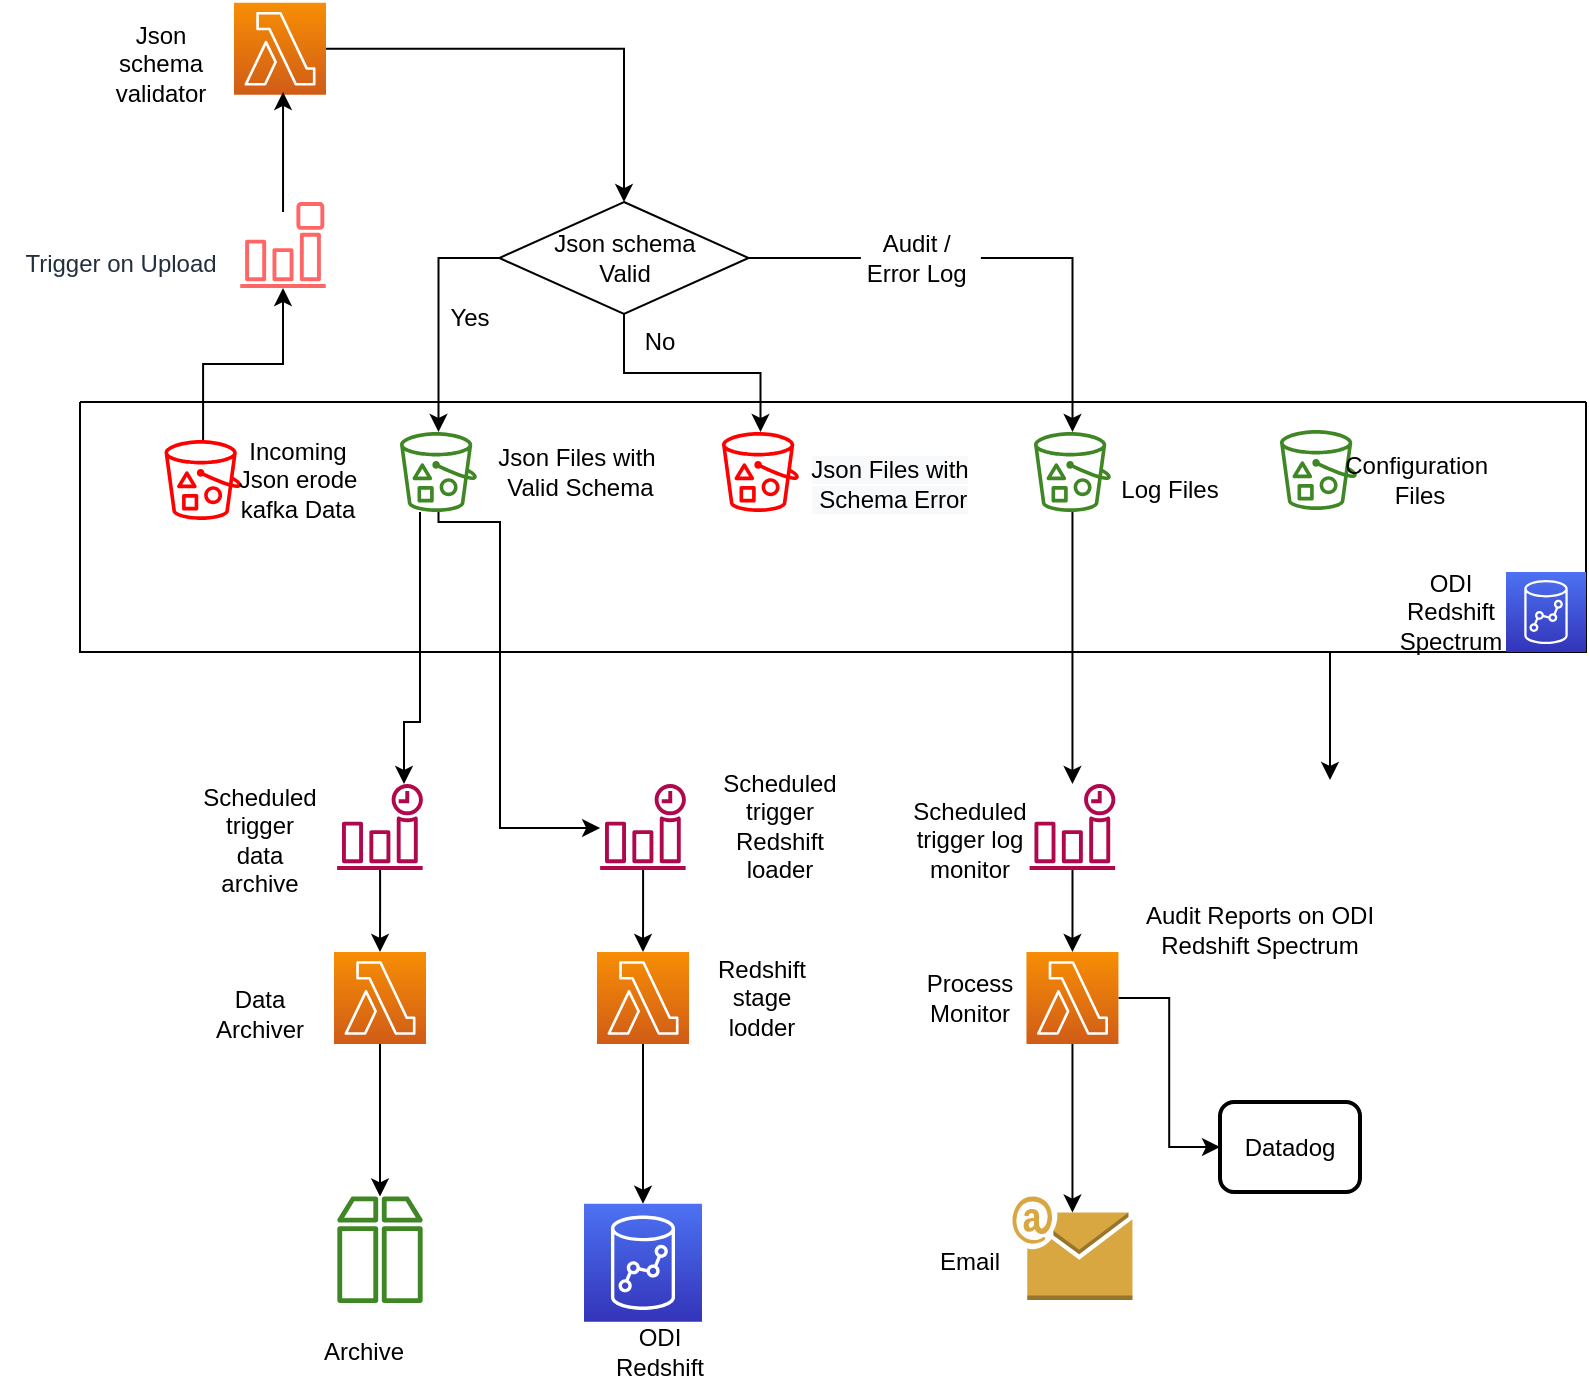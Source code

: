 <mxfile version="20.2.3" type="device"><diagram id="C5RBs43oDa-KdzZeNtuy" name="Page-1"><mxGraphModel dx="2462" dy="814" grid="1" gridSize="10" guides="1" tooltips="1" connect="1" arrows="1" fold="1" page="1" pageScale="1" pageWidth="827" pageHeight="1169" math="0" shadow="0"><root><mxCell id="WIyWlLk6GJQsqaUBKTNV-0"/><mxCell id="WIyWlLk6GJQsqaUBKTNV-1" parent="WIyWlLk6GJQsqaUBKTNV-0"/><mxCell id="R3NY8TkVznoUC756_b3V-5" value="" style="sketch=0;points=[[0,0,0],[0.25,0,0],[0.5,0,0],[0.75,0,0],[1,0,0],[0,1,0],[0.25,1,0],[0.5,1,0],[0.75,1,0],[1,1,0],[0,0.25,0],[0,0.5,0],[0,0.75,0],[1,0.25,0],[1,0.5,0],[1,0.75,0]];outlineConnect=0;fontColor=#232F3E;gradientColor=#4D72F3;gradientDirection=north;fillColor=#3334B9;strokeColor=#ffffff;dashed=0;verticalLabelPosition=bottom;verticalAlign=top;align=center;html=1;fontSize=12;fontStyle=0;aspect=fixed;shape=mxgraph.aws4.resourceIcon;resIcon=mxgraph.aws4.redshift;" parent="WIyWlLk6GJQsqaUBKTNV-1" vertex="1"><mxGeometry x="-511" y="716.87" width="59" height="59" as="geometry"/></mxCell><mxCell id="R3NY8TkVznoUC756_b3V-124" style="edgeStyle=orthogonalEdgeStyle;rounded=0;orthogonalLoop=1;jettySize=auto;html=1;" parent="WIyWlLk6GJQsqaUBKTNV-1" source="R3NY8TkVznoUC756_b3V-7" target="R3NY8TkVznoUC756_b3V-13" edge="1"><mxGeometry relative="1" as="geometry"/></mxCell><mxCell id="R3NY8TkVznoUC756_b3V-7" value="" style="sketch=0;points=[[0,0,0],[0.25,0,0],[0.5,0,0],[0.75,0,0],[1,0,0],[0,1,0],[0.25,1,0],[0.5,1,0],[0.75,1,0],[1,1,0],[0,0.25,0],[0,0.5,0],[0,0.75,0],[1,0.25,0],[1,0.5,0],[1,0.75,0]];outlineConnect=0;fontColor=#232F3E;gradientColor=#F78E04;gradientDirection=north;fillColor=#D05C17;strokeColor=#ffffff;dashed=0;verticalLabelPosition=bottom;verticalAlign=top;align=center;html=1;fontSize=12;fontStyle=0;aspect=fixed;shape=mxgraph.aws4.resourceIcon;resIcon=mxgraph.aws4.lambda;" parent="WIyWlLk6GJQsqaUBKTNV-1" vertex="1"><mxGeometry x="-686" y="116.38" width="46" height="46" as="geometry"/></mxCell><mxCell id="R3NY8TkVznoUC756_b3V-123" style="edgeStyle=orthogonalEdgeStyle;rounded=0;orthogonalLoop=1;jettySize=auto;html=1;entryX=0.533;entryY=0.861;entryDx=0;entryDy=0;entryPerimeter=0;" parent="WIyWlLk6GJQsqaUBKTNV-1" edge="1"><mxGeometry relative="1" as="geometry"><mxPoint x="-661.482" y="221" as="sourcePoint"/><mxPoint x="-661.482" y="160.986" as="targetPoint"/></mxGeometry></mxCell><mxCell id="R3NY8TkVznoUC756_b3V-9" value="" style="sketch=0;outlineConnect=0;fontColor=#232F3E;gradientColor=none;fillColor=#FF6666;strokeColor=none;dashed=0;verticalLabelPosition=bottom;verticalAlign=top;align=center;html=1;fontSize=12;fontStyle=0;aspect=fixed;pointerEvents=1;shape=mxgraph.aws4.event_event_based;" parent="WIyWlLk6GJQsqaUBKTNV-1" vertex="1"><mxGeometry x="-683" y="216" width="43" height="43" as="geometry"/></mxCell><mxCell id="R3NY8TkVznoUC756_b3V-130" style="edgeStyle=orthogonalEdgeStyle;rounded=0;orthogonalLoop=1;jettySize=auto;html=1;entryX=0.5;entryY=0;entryDx=0;entryDy=0;entryPerimeter=0;" parent="WIyWlLk6GJQsqaUBKTNV-1" source="R3NY8TkVznoUC756_b3V-11" target="R3NY8TkVznoUC756_b3V-106" edge="1"><mxGeometry relative="1" as="geometry"/></mxCell><mxCell id="R3NY8TkVznoUC756_b3V-11" value="" style="sketch=0;outlineConnect=0;fontColor=#232F3E;gradientColor=none;fillColor=#B0084D;strokeColor=none;dashed=0;verticalLabelPosition=bottom;verticalAlign=top;align=center;html=1;fontSize=12;fontStyle=0;aspect=fixed;pointerEvents=1;shape=mxgraph.aws4.event_time_based;" parent="WIyWlLk6GJQsqaUBKTNV-1" vertex="1"><mxGeometry x="-503" y="507" width="43" height="43" as="geometry"/></mxCell><mxCell id="R3NY8TkVznoUC756_b3V-120" style="edgeStyle=orthogonalEdgeStyle;rounded=0;orthogonalLoop=1;jettySize=auto;html=1;" parent="WIyWlLk6GJQsqaUBKTNV-1" source="R3NY8TkVznoUC756_b3V-13" target="R3NY8TkVznoUC756_b3V-98" edge="1"><mxGeometry relative="1" as="geometry"/></mxCell><mxCell id="R3NY8TkVznoUC756_b3V-121" style="edgeStyle=orthogonalEdgeStyle;rounded=0;orthogonalLoop=1;jettySize=auto;html=1;" parent="WIyWlLk6GJQsqaUBKTNV-1" source="R3NY8TkVznoUC756_b3V-13" target="R3NY8TkVznoUC756_b3V-99" edge="1"><mxGeometry relative="1" as="geometry"/></mxCell><mxCell id="R3NY8TkVznoUC756_b3V-142" style="edgeStyle=orthogonalEdgeStyle;rounded=0;orthogonalLoop=1;jettySize=auto;html=1;startArrow=none;" parent="WIyWlLk6GJQsqaUBKTNV-1" source="R3NY8TkVznoUC756_b3V-33" target="R3NY8TkVznoUC756_b3V-102" edge="1"><mxGeometry relative="1" as="geometry"/></mxCell><mxCell id="R3NY8TkVznoUC756_b3V-13" value="Json schema &lt;br&gt;Valid" style="rhombus;whiteSpace=wrap;html=1;" parent="WIyWlLk6GJQsqaUBKTNV-1" vertex="1"><mxGeometry x="-553.32" y="216" width="124.63" height="56" as="geometry"/></mxCell><mxCell id="R3NY8TkVznoUC756_b3V-22" value="Yes" style="text;html=1;strokeColor=none;fillColor=none;align=center;verticalAlign=middle;whiteSpace=wrap;rounded=0;" parent="WIyWlLk6GJQsqaUBKTNV-1" vertex="1"><mxGeometry x="-603" y="259" width="70" height="30" as="geometry"/></mxCell><mxCell id="R3NY8TkVznoUC756_b3V-40" value="&lt;span style=&quot;color: rgb(35, 47, 62);&quot;&gt;Trigger on Upload&lt;/span&gt;" style="text;html=1;align=center;verticalAlign=middle;resizable=0;points=[];autosize=1;strokeColor=none;fillColor=none;" parent="WIyWlLk6GJQsqaUBKTNV-1" vertex="1"><mxGeometry x="-803" y="232" width="120" height="30" as="geometry"/></mxCell><mxCell id="R3NY8TkVznoUC756_b3V-46" value="" style="sketch=0;outlineConnect=0;fontColor=#232F3E;gradientColor=none;fillColor=#3F8624;strokeColor=none;dashed=0;verticalLabelPosition=bottom;verticalAlign=top;align=center;html=1;fontSize=12;fontStyle=0;aspect=fixed;pointerEvents=1;shape=mxgraph.aws4.archive;" parent="WIyWlLk6GJQsqaUBKTNV-1" vertex="1"><mxGeometry x="-634.5" y="713.25" width="43" height="53.24" as="geometry"/></mxCell><mxCell id="R3NY8TkVznoUC756_b3V-51" value="" style="outlineConnect=0;dashed=0;verticalLabelPosition=bottom;verticalAlign=top;align=center;html=1;shape=mxgraph.aws3.email;fillColor=#D9A741;gradientColor=none;" parent="WIyWlLk6GJQsqaUBKTNV-1" vertex="1"><mxGeometry x="-296.77" y="713.25" width="60" height="51.75" as="geometry"/></mxCell><mxCell id="R3NY8TkVznoUC756_b3V-148" style="edgeStyle=orthogonalEdgeStyle;rounded=0;orthogonalLoop=1;jettySize=auto;html=1;entryX=0.75;entryY=0;entryDx=0;entryDy=0;" parent="WIyWlLk6GJQsqaUBKTNV-1" source="R3NY8TkVznoUC756_b3V-55" target="R3NY8TkVznoUC756_b3V-114" edge="1"><mxGeometry relative="1" as="geometry"><Array as="points"><mxPoint x="-138" y="496"/><mxPoint x="-138" y="496"/></Array></mxGeometry></mxCell><mxCell id="R3NY8TkVznoUC756_b3V-55" value="" style="swimlane;startSize=0;" parent="WIyWlLk6GJQsqaUBKTNV-1" vertex="1"><mxGeometry x="-763" y="316" width="753" height="125" as="geometry"><mxRectangle x="140" y="40" width="50" height="40" as="alternateBounds"/></mxGeometry></mxCell><mxCell id="R3NY8TkVznoUC756_b3V-4" value="" style="sketch=0;points=[[0,0,0],[0.25,0,0],[0.5,0,0],[0.75,0,0],[1,0,0],[0,1,0],[0.25,1,0],[0.5,1,0],[0.75,1,0],[1,1,0],[0,0.25,0],[0,0.5,0],[0,0.75,0],[1,0.25,0],[1,0.5,0],[1,0.75,0]];outlineConnect=0;fontColor=#232F3E;gradientColor=#4D72F3;gradientDirection=north;fillColor=#3334B9;strokeColor=#ffffff;dashed=0;verticalLabelPosition=bottom;verticalAlign=top;align=center;html=1;fontSize=12;fontStyle=0;aspect=fixed;shape=mxgraph.aws4.resourceIcon;resIcon=mxgraph.aws4.redshift;" parent="R3NY8TkVznoUC756_b3V-55" vertex="1"><mxGeometry x="713" y="85" width="40" height="40" as="geometry"/></mxCell><mxCell id="R3NY8TkVznoUC756_b3V-0" value="" style="sketch=0;outlineConnect=0;fontColor=#232F3E;gradientColor=none;fillColor=#FF0000;strokeColor=none;dashed=0;verticalLabelPosition=bottom;verticalAlign=top;align=center;html=1;fontSize=12;fontStyle=0;aspect=fixed;pointerEvents=1;shape=mxgraph.aws4.bucket_with_objects;" parent="R3NY8TkVznoUC756_b3V-55" vertex="1"><mxGeometry x="42.27" y="19" width="38.46" height="40" as="geometry"/></mxCell><mxCell id="R3NY8TkVznoUC756_b3V-39" value="Incoming Json erode kafka Data" style="text;html=1;strokeColor=none;fillColor=none;align=center;verticalAlign=middle;whiteSpace=wrap;rounded=0;" parent="R3NY8TkVznoUC756_b3V-55" vertex="1"><mxGeometry x="70" y="24" width="78" height="30" as="geometry"/></mxCell><mxCell id="R3NY8TkVznoUC756_b3V-37" value="Json Files with&lt;br&gt;&amp;nbsp;Valid Schema" style="text;html=1;align=center;verticalAlign=middle;resizable=0;points=[];autosize=1;strokeColor=none;fillColor=none;" parent="R3NY8TkVznoUC756_b3V-55" vertex="1"><mxGeometry x="198.46" y="15" width="100" height="40" as="geometry"/></mxCell><mxCell id="R3NY8TkVznoUC756_b3V-70" value="&lt;br&gt;&lt;span style=&quot;color: rgb(0, 0, 0); font-family: Helvetica; font-size: 12px; font-style: normal; font-variant-ligatures: normal; font-variant-caps: normal; font-weight: 400; letter-spacing: normal; orphans: 2; text-align: center; text-indent: 0px; text-transform: none; widows: 2; word-spacing: 0px; -webkit-text-stroke-width: 0px; background-color: rgb(248, 249, 250); text-decoration-thickness: initial; text-decoration-style: initial; text-decoration-color: initial; float: none; display: inline !important;&quot;&gt;Json Files with&lt;/span&gt;&lt;br style=&quot;color: rgb(0, 0, 0); font-family: Helvetica; font-size: 12px; font-style: normal; font-variant-ligatures: normal; font-variant-caps: normal; font-weight: 400; letter-spacing: normal; orphans: 2; text-align: center; text-indent: 0px; text-transform: none; widows: 2; word-spacing: 0px; -webkit-text-stroke-width: 0px; background-color: rgb(248, 249, 250); text-decoration-thickness: initial; text-decoration-style: initial; text-decoration-color: initial;&quot;&gt;&lt;span style=&quot;color: rgb(0, 0, 0); font-family: Helvetica; font-size: 12px; font-style: normal; font-variant-ligatures: normal; font-variant-caps: normal; font-weight: 400; letter-spacing: normal; orphans: 2; text-align: center; text-indent: 0px; text-transform: none; widows: 2; word-spacing: 0px; -webkit-text-stroke-width: 0px; background-color: rgb(248, 249, 250); text-decoration-thickness: initial; text-decoration-style: initial; text-decoration-color: initial; float: none; display: inline !important;&quot;&gt;&amp;nbsp;Schema Error&lt;/span&gt;&lt;br&gt;" style="text;html=1;strokeColor=none;fillColor=none;align=center;verticalAlign=middle;whiteSpace=wrap;rounded=0;" parent="R3NY8TkVznoUC756_b3V-55" vertex="1"><mxGeometry x="360.46" y="9" width="90" height="50" as="geometry"/></mxCell><mxCell id="R3NY8TkVznoUC756_b3V-98" value="" style="sketch=0;outlineConnect=0;fontColor=#232F3E;gradientColor=none;fillColor=#3F8624;strokeColor=none;dashed=0;verticalLabelPosition=bottom;verticalAlign=top;align=center;html=1;fontSize=12;fontStyle=0;aspect=fixed;pointerEvents=1;shape=mxgraph.aws4.bucket_with_objects;" parent="R3NY8TkVznoUC756_b3V-55" vertex="1"><mxGeometry x="160" y="15" width="38.46" height="40" as="geometry"/></mxCell><mxCell id="R3NY8TkVznoUC756_b3V-99" value="" style="sketch=0;outlineConnect=0;fontColor=#232F3E;gradientColor=none;fillColor=#FF0000;strokeColor=none;dashed=0;verticalLabelPosition=bottom;verticalAlign=top;align=center;html=1;fontSize=12;fontStyle=0;aspect=fixed;pointerEvents=1;shape=mxgraph.aws4.bucket_with_objects;" parent="R3NY8TkVznoUC756_b3V-55" vertex="1"><mxGeometry x="321" y="15" width="38.46" height="40" as="geometry"/></mxCell><mxCell id="R3NY8TkVznoUC756_b3V-101" value="" style="sketch=0;outlineConnect=0;fontColor=#232F3E;gradientColor=none;fillColor=#3F8624;strokeColor=none;dashed=0;verticalLabelPosition=bottom;verticalAlign=top;align=center;html=1;fontSize=12;fontStyle=0;aspect=fixed;pointerEvents=1;shape=mxgraph.aws4.bucket_with_objects;" parent="R3NY8TkVznoUC756_b3V-55" vertex="1"><mxGeometry x="600" y="14" width="38.46" height="40" as="geometry"/></mxCell><mxCell id="R3NY8TkVznoUC756_b3V-102" value="" style="sketch=0;outlineConnect=0;fontColor=#232F3E;gradientColor=none;fillColor=#3F8624;strokeColor=none;dashed=0;verticalLabelPosition=bottom;verticalAlign=top;align=center;html=1;fontSize=12;fontStyle=0;aspect=fixed;pointerEvents=1;shape=mxgraph.aws4.bucket_with_objects;" parent="R3NY8TkVznoUC756_b3V-55" vertex="1"><mxGeometry x="477" y="15" width="38.46" height="40" as="geometry"/></mxCell><mxCell id="R3NY8TkVznoUC756_b3V-38" value="&lt;span style=&quot;color: rgba(0, 0, 0, 0); font-family: monospace; font-size: 0px; text-align: start;&quot;&gt;%3CmxGraphModel%3E%3Croot%3E%3CmxCell%20id%3D%220%22%2F%3E%3CmxCell%20id%3D%221%22%20parent%3D%220%22%2F%3E%3CmxCell%20id%3D%222%22%20value%3D%22Log%20Files%22%20style%3D%22text%3Bhtml%3D1%3BstrokeColor%3Dnone%3BfillColor%3Dnone%3Balign%3Dcenter%3BverticalAlign%3Dmiddle%3BwhiteSpace%3Dwrap%3Brounded%3D0%3B%22%20vertex%3D%221%22%20parent%3D%221%22%3E%3CmxGeometry%20x%3D%2245%22%20y%3D%22615%22%20width%3D%2260%22%20height%3D%2230%22%20as%3D%22geometry%22%2F%3E%3C%2FmxCell%3E%3C%2Froot%3E%3C%2FmxGraphModel%3E&lt;/span&gt;" style="text;html=1;strokeColor=none;fillColor=none;align=center;verticalAlign=middle;whiteSpace=wrap;rounded=0;" parent="R3NY8TkVznoUC756_b3V-55" vertex="1"><mxGeometry x="527" y="25" width="60" height="30" as="geometry"/></mxCell><mxCell id="R3NY8TkVznoUC756_b3V-140" value="Configuration&amp;nbsp;&lt;br&gt;Files&lt;br&gt;" style="text;html=1;strokeColor=none;fillColor=none;align=center;verticalAlign=middle;whiteSpace=wrap;rounded=0;" parent="R3NY8TkVznoUC756_b3V-55" vertex="1"><mxGeometry x="640" y="24" width="60" height="30" as="geometry"/></mxCell><mxCell id="R3NY8TkVznoUC756_b3V-141" value="Log Files" style="text;html=1;strokeColor=none;fillColor=none;align=center;verticalAlign=middle;whiteSpace=wrap;rounded=0;" parent="R3NY8TkVznoUC756_b3V-55" vertex="1"><mxGeometry x="515.46" y="29" width="60" height="30" as="geometry"/></mxCell><mxCell id="R3NY8TkVznoUC756_b3V-71" value="ODI Redshift&lt;br&gt;Spectrum" style="text;html=1;strokeColor=none;fillColor=none;align=center;verticalAlign=middle;whiteSpace=wrap;rounded=0;" parent="R3NY8TkVznoUC756_b3V-55" vertex="1"><mxGeometry x="657.54" y="90" width="55.46" height="30" as="geometry"/></mxCell><mxCell id="R3NY8TkVznoUC756_b3V-62" value="Scheduled trigger&lt;br&gt;Redshift loader" style="text;html=1;strokeColor=none;fillColor=none;align=center;verticalAlign=middle;whiteSpace=wrap;rounded=0;" parent="WIyWlLk6GJQsqaUBKTNV-1" vertex="1"><mxGeometry x="-443" y="523.5" width="60" height="8" as="geometry"/></mxCell><mxCell id="R3NY8TkVznoUC756_b3V-63" value="Scheduled trigger&lt;br&gt;data archive" style="text;html=1;strokeColor=none;fillColor=none;align=center;verticalAlign=middle;whiteSpace=wrap;rounded=0;" parent="WIyWlLk6GJQsqaUBKTNV-1" vertex="1"><mxGeometry x="-703" y="520" width="60" height="30" as="geometry"/></mxCell><mxCell id="R3NY8TkVznoUC756_b3V-68" value="Json schema validator&lt;br&gt;" style="text;html=1;strokeColor=none;fillColor=none;align=center;verticalAlign=middle;whiteSpace=wrap;rounded=0;" parent="WIyWlLk6GJQsqaUBKTNV-1" vertex="1"><mxGeometry x="-753" y="132.38" width="61" height="30" as="geometry"/></mxCell><mxCell id="R3NY8TkVznoUC756_b3V-72" value="Email" style="text;html=1;strokeColor=none;fillColor=none;align=center;verticalAlign=middle;whiteSpace=wrap;rounded=0;" parent="WIyWlLk6GJQsqaUBKTNV-1" vertex="1"><mxGeometry x="-333.02" y="731.37" width="29.5" height="30" as="geometry"/></mxCell><mxCell id="R3NY8TkVznoUC756_b3V-74" value="ODI Redshift&lt;br&gt;" style="text;html=1;strokeColor=none;fillColor=none;align=center;verticalAlign=middle;whiteSpace=wrap;rounded=0;" parent="WIyWlLk6GJQsqaUBKTNV-1" vertex="1"><mxGeometry x="-503" y="776" width="60" height="30" as="geometry"/></mxCell><mxCell id="R3NY8TkVznoUC756_b3V-100" value="No" style="text;html=1;strokeColor=none;fillColor=none;align=center;verticalAlign=middle;whiteSpace=wrap;rounded=0;" parent="WIyWlLk6GJQsqaUBKTNV-1" vertex="1"><mxGeometry x="-508" y="271" width="70" height="30" as="geometry"/></mxCell><mxCell id="R3NY8TkVznoUC756_b3V-128" style="edgeStyle=orthogonalEdgeStyle;rounded=0;orthogonalLoop=1;jettySize=auto;html=1;" parent="WIyWlLk6GJQsqaUBKTNV-1" source="R3NY8TkVznoUC756_b3V-104" target="R3NY8TkVznoUC756_b3V-105" edge="1"><mxGeometry relative="1" as="geometry"/></mxCell><mxCell id="R3NY8TkVznoUC756_b3V-104" value="" style="sketch=0;outlineConnect=0;fontColor=#232F3E;gradientColor=none;fillColor=#B0084D;strokeColor=none;dashed=0;verticalLabelPosition=bottom;verticalAlign=top;align=center;html=1;fontSize=12;fontStyle=0;aspect=fixed;pointerEvents=1;shape=mxgraph.aws4.event_time_based;" parent="WIyWlLk6GJQsqaUBKTNV-1" vertex="1"><mxGeometry x="-634.5" y="507" width="43" height="43" as="geometry"/></mxCell><mxCell id="R3NY8TkVznoUC756_b3V-129" style="edgeStyle=orthogonalEdgeStyle;rounded=0;orthogonalLoop=1;jettySize=auto;html=1;" parent="WIyWlLk6GJQsqaUBKTNV-1" source="R3NY8TkVznoUC756_b3V-105" target="R3NY8TkVznoUC756_b3V-46" edge="1"><mxGeometry relative="1" as="geometry"/></mxCell><mxCell id="R3NY8TkVznoUC756_b3V-105" value="" style="sketch=0;points=[[0,0,0],[0.25,0,0],[0.5,0,0],[0.75,0,0],[1,0,0],[0,1,0],[0.25,1,0],[0.5,1,0],[0.75,1,0],[1,1,0],[0,0.25,0],[0,0.5,0],[0,0.75,0],[1,0.25,0],[1,0.5,0],[1,0.75,0]];outlineConnect=0;fontColor=#232F3E;gradientColor=#F78E04;gradientDirection=north;fillColor=#D05C17;strokeColor=#ffffff;dashed=0;verticalLabelPosition=bottom;verticalAlign=top;align=center;html=1;fontSize=12;fontStyle=0;aspect=fixed;shape=mxgraph.aws4.resourceIcon;resIcon=mxgraph.aws4.lambda;" parent="WIyWlLk6GJQsqaUBKTNV-1" vertex="1"><mxGeometry x="-636" y="591" width="46" height="46" as="geometry"/></mxCell><mxCell id="R3NY8TkVznoUC756_b3V-133" style="edgeStyle=orthogonalEdgeStyle;rounded=0;orthogonalLoop=1;jettySize=auto;html=1;entryX=0.5;entryY=0;entryDx=0;entryDy=0;entryPerimeter=0;" parent="WIyWlLk6GJQsqaUBKTNV-1" source="R3NY8TkVznoUC756_b3V-106" target="R3NY8TkVznoUC756_b3V-5" edge="1"><mxGeometry relative="1" as="geometry"/></mxCell><mxCell id="R3NY8TkVznoUC756_b3V-106" value="" style="sketch=0;points=[[0,0,0],[0.25,0,0],[0.5,0,0],[0.75,0,0],[1,0,0],[0,1,0],[0.25,1,0],[0.5,1,0],[0.75,1,0],[1,1,0],[0,0.25,0],[0,0.5,0],[0,0.75,0],[1,0.25,0],[1,0.5,0],[1,0.75,0]];outlineConnect=0;fontColor=#232F3E;gradientColor=#F78E04;gradientDirection=north;fillColor=#D05C17;strokeColor=#ffffff;dashed=0;verticalLabelPosition=bottom;verticalAlign=top;align=center;html=1;fontSize=12;fontStyle=0;aspect=fixed;shape=mxgraph.aws4.resourceIcon;resIcon=mxgraph.aws4.lambda;" parent="WIyWlLk6GJQsqaUBKTNV-1" vertex="1"><mxGeometry x="-504.5" y="591" width="46" height="46" as="geometry"/></mxCell><mxCell id="R3NY8TkVznoUC756_b3V-144" style="edgeStyle=orthogonalEdgeStyle;rounded=0;orthogonalLoop=1;jettySize=auto;html=1;entryX=0.5;entryY=0;entryDx=0;entryDy=0;entryPerimeter=0;" parent="WIyWlLk6GJQsqaUBKTNV-1" source="R3NY8TkVznoUC756_b3V-107" target="R3NY8TkVznoUC756_b3V-109" edge="1"><mxGeometry relative="1" as="geometry"/></mxCell><mxCell id="R3NY8TkVznoUC756_b3V-107" value="" style="sketch=0;outlineConnect=0;fontColor=#232F3E;gradientColor=none;fillColor=#B0084D;strokeColor=none;dashed=0;verticalLabelPosition=bottom;verticalAlign=top;align=center;html=1;fontSize=12;fontStyle=0;aspect=fixed;pointerEvents=1;shape=mxgraph.aws4.event_time_based;" parent="WIyWlLk6GJQsqaUBKTNV-1" vertex="1"><mxGeometry x="-288.27" y="507" width="43" height="43" as="geometry"/></mxCell><mxCell id="R3NY8TkVznoUC756_b3V-145" style="edgeStyle=orthogonalEdgeStyle;rounded=0;orthogonalLoop=1;jettySize=auto;html=1;entryX=0.5;entryY=0.155;entryDx=0;entryDy=0;entryPerimeter=0;" parent="WIyWlLk6GJQsqaUBKTNV-1" source="R3NY8TkVznoUC756_b3V-109" target="R3NY8TkVznoUC756_b3V-51" edge="1"><mxGeometry relative="1" as="geometry"/></mxCell><mxCell id="tyTgNS-V6qywHtzQa4J6-1" style="edgeStyle=orthogonalEdgeStyle;rounded=0;orthogonalLoop=1;jettySize=auto;html=1;entryX=0;entryY=0.5;entryDx=0;entryDy=0;" edge="1" parent="WIyWlLk6GJQsqaUBKTNV-1" source="R3NY8TkVznoUC756_b3V-109" target="tyTgNS-V6qywHtzQa4J6-0"><mxGeometry relative="1" as="geometry"/></mxCell><mxCell id="R3NY8TkVznoUC756_b3V-109" value="" style="sketch=0;points=[[0,0,0],[0.25,0,0],[0.5,0,0],[0.75,0,0],[1,0,0],[0,1,0],[0.25,1,0],[0.5,1,0],[0.75,1,0],[1,1,0],[0,0.25,0],[0,0.5,0],[0,0.75,0],[1,0.25,0],[1,0.5,0],[1,0.75,0]];outlineConnect=0;fontColor=#232F3E;gradientColor=#F78E04;gradientDirection=north;fillColor=#D05C17;strokeColor=#ffffff;dashed=0;verticalLabelPosition=bottom;verticalAlign=top;align=center;html=1;fontSize=12;fontStyle=0;aspect=fixed;shape=mxgraph.aws4.resourceIcon;resIcon=mxgraph.aws4.lambda;" parent="WIyWlLk6GJQsqaUBKTNV-1" vertex="1"><mxGeometry x="-289.77" y="591" width="46" height="46" as="geometry"/></mxCell><mxCell id="R3NY8TkVznoUC756_b3V-111" value="Scheduled&lt;br&gt;trigger log&lt;br&gt;monitor&lt;br&gt;" style="text;html=1;strokeColor=none;fillColor=none;align=center;verticalAlign=middle;whiteSpace=wrap;rounded=0;" parent="WIyWlLk6GJQsqaUBKTNV-1" vertex="1"><mxGeometry x="-348.27" y="520" width="60" height="30" as="geometry"/></mxCell><mxCell id="R3NY8TkVznoUC756_b3V-114" value="" style="shape=image;html=1;verticalAlign=top;verticalLabelPosition=bottom;labelBackgroundColor=#ffffff;imageAspect=0;aspect=fixed;image=https://cdn1.iconfinder.com/data/icons/iconoir-vol-4/24/reports-128.png;fillColor=#9999FF;" parent="WIyWlLk6GJQsqaUBKTNV-1" vertex="1"><mxGeometry x="-183" y="505" width="60" height="60" as="geometry"/></mxCell><mxCell id="R3NY8TkVznoUC756_b3V-115" value="Audit Reports on ODI Redshift&amp;nbsp;Spectrum" style="text;html=1;strokeColor=none;fillColor=none;align=center;verticalAlign=middle;whiteSpace=wrap;rounded=0;" parent="WIyWlLk6GJQsqaUBKTNV-1" vertex="1"><mxGeometry x="-233" y="565" width="120" height="30" as="geometry"/></mxCell><mxCell id="R3NY8TkVznoUC756_b3V-116" value="Archive" style="text;html=1;strokeColor=none;fillColor=none;align=center;verticalAlign=middle;whiteSpace=wrap;rounded=0;" parent="WIyWlLk6GJQsqaUBKTNV-1" vertex="1"><mxGeometry x="-651.5" y="776" width="60" height="30" as="geometry"/></mxCell><mxCell id="R3NY8TkVznoUC756_b3V-122" style="edgeStyle=orthogonalEdgeStyle;rounded=0;orthogonalLoop=1;jettySize=auto;html=1;" parent="WIyWlLk6GJQsqaUBKTNV-1" source="R3NY8TkVznoUC756_b3V-0" target="R3NY8TkVznoUC756_b3V-9" edge="1"><mxGeometry relative="1" as="geometry"/></mxCell><mxCell id="R3NY8TkVznoUC756_b3V-126" style="edgeStyle=orthogonalEdgeStyle;rounded=0;orthogonalLoop=1;jettySize=auto;html=1;" parent="WIyWlLk6GJQsqaUBKTNV-1" source="R3NY8TkVznoUC756_b3V-98" target="R3NY8TkVznoUC756_b3V-104" edge="1"><mxGeometry relative="1" as="geometry"><Array as="points"><mxPoint x="-593" y="476"/><mxPoint x="-601" y="476"/></Array></mxGeometry></mxCell><mxCell id="R3NY8TkVznoUC756_b3V-127" style="edgeStyle=orthogonalEdgeStyle;rounded=0;orthogonalLoop=1;jettySize=auto;html=1;" parent="WIyWlLk6GJQsqaUBKTNV-1" source="R3NY8TkVznoUC756_b3V-98" target="R3NY8TkVznoUC756_b3V-11" edge="1"><mxGeometry relative="1" as="geometry"><Array as="points"><mxPoint x="-584" y="376"/><mxPoint x="-553" y="376"/><mxPoint x="-553" y="529"/></Array></mxGeometry></mxCell><mxCell id="R3NY8TkVznoUC756_b3V-138" style="edgeStyle=orthogonalEdgeStyle;rounded=0;orthogonalLoop=1;jettySize=auto;html=1;" parent="WIyWlLk6GJQsqaUBKTNV-1" source="R3NY8TkVznoUC756_b3V-102" target="R3NY8TkVznoUC756_b3V-107" edge="1"><mxGeometry relative="1" as="geometry"/></mxCell><mxCell id="R3NY8TkVznoUC756_b3V-149" value="Data Archiver" style="text;html=1;strokeColor=none;fillColor=none;align=center;verticalAlign=middle;whiteSpace=wrap;rounded=0;" parent="WIyWlLk6GJQsqaUBKTNV-1" vertex="1"><mxGeometry x="-703" y="607" width="60" height="30" as="geometry"/></mxCell><mxCell id="R3NY8TkVznoUC756_b3V-150" value="Process Monitor&lt;br&gt;" style="text;html=1;strokeColor=none;fillColor=none;align=center;verticalAlign=middle;whiteSpace=wrap;rounded=0;" parent="WIyWlLk6GJQsqaUBKTNV-1" vertex="1"><mxGeometry x="-348.27" y="599" width="60" height="30" as="geometry"/></mxCell><mxCell id="R3NY8TkVznoUC756_b3V-151" value="Redshift stage lodder" style="text;html=1;strokeColor=none;fillColor=none;align=center;verticalAlign=middle;whiteSpace=wrap;rounded=0;" parent="WIyWlLk6GJQsqaUBKTNV-1" vertex="1"><mxGeometry x="-452" y="599" width="60" height="30" as="geometry"/></mxCell><mxCell id="R3NY8TkVznoUC756_b3V-33" value="Audit /&amp;nbsp;&lt;br&gt;Error Log&amp;nbsp;" style="text;html=1;strokeColor=none;fillColor=none;align=center;verticalAlign=middle;whiteSpace=wrap;rounded=0;" parent="WIyWlLk6GJQsqaUBKTNV-1" vertex="1"><mxGeometry x="-372.54" y="229" width="60" height="30" as="geometry"/></mxCell><mxCell id="R3NY8TkVznoUC756_b3V-152" value="" style="edgeStyle=orthogonalEdgeStyle;rounded=0;orthogonalLoop=1;jettySize=auto;html=1;endArrow=none;" parent="WIyWlLk6GJQsqaUBKTNV-1" source="R3NY8TkVznoUC756_b3V-13" target="R3NY8TkVznoUC756_b3V-33" edge="1"><mxGeometry relative="1" as="geometry"><mxPoint x="-428.69" y="244" as="sourcePoint"/><mxPoint x="-266.7" y="331" as="targetPoint"/></mxGeometry></mxCell><mxCell id="tyTgNS-V6qywHtzQa4J6-0" value="Datadog&lt;br&gt;" style="rounded=1;whiteSpace=wrap;html=1;absoluteArcSize=1;arcSize=14;strokeWidth=2;" vertex="1" parent="WIyWlLk6GJQsqaUBKTNV-1"><mxGeometry x="-193" y="666" width="70" height="45" as="geometry"/></mxCell></root></mxGraphModel></diagram></mxfile>